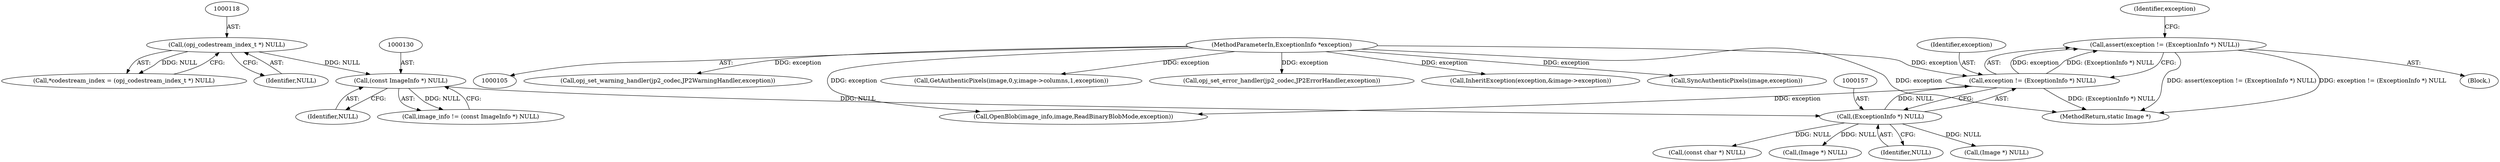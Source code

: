 digraph "0_ImageMagick_acee073df34aa4d491bf5cb74d3a15fc80f0a3aa@API" {
"1000153" [label="(Call,assert(exception != (ExceptionInfo *) NULL))"];
"1000154" [label="(Call,exception != (ExceptionInfo *) NULL)"];
"1000107" [label="(MethodParameterIn,ExceptionInfo *exception)"];
"1000156" [label="(Call,(ExceptionInfo *) NULL)"];
"1000129" [label="(Call,(const ImageInfo *) NULL)"];
"1000117" [label="(Call,(opj_codestream_index_t *) NULL)"];
"1000258" [label="(Call,(const char *) NULL)"];
"1000156" [label="(Call,(ExceptionInfo *) NULL)"];
"1000239" [label="(Call,opj_set_warning_handler(jp2_codec,JP2WarningHandler,exception))"];
"1000186" [label="(Call,(Image *) NULL)"];
"1000155" [label="(Identifier,exception)"];
"1000115" [label="(Call,*codestream_index = (opj_codestream_index_t *) NULL)"];
"1000119" [label="(Identifier,NULL)"];
"1000162" [label="(Identifier,exception)"];
"1000129" [label="(Call,(const ImageInfo *) NULL)"];
"1000171" [label="(Call,OpenBlob(image_info,image,ReadBinaryBlobMode,exception))"];
"1000108" [label="(Block,)"];
"1000127" [label="(Call,image_info != (const ImageInfo *) NULL)"];
"1000117" [label="(Call,(opj_codestream_index_t *) NULL)"];
"1001006" [label="(MethodReturn,static Image *)"];
"1000107" [label="(MethodParameterIn,ExceptionInfo *exception)"];
"1000158" [label="(Identifier,NULL)"];
"1000763" [label="(Call,GetAuthenticPixels(image,0,y,image->columns,1,exception))"];
"1000153" [label="(Call,assert(exception != (ExceptionInfo *) NULL))"];
"1000243" [label="(Call,opj_set_error_handler(jp2_codec,JP2ErrorHandler,exception))"];
"1000154" [label="(Call,exception != (ExceptionInfo *) NULL)"];
"1000202" [label="(Call,(Image *) NULL)"];
"1000643" [label="(Call,InheritException(exception,&image->exception))"];
"1000131" [label="(Identifier,NULL)"];
"1000971" [label="(Call,SyncAuthenticPixels(image,exception))"];
"1000153" -> "1000108"  [label="AST: "];
"1000153" -> "1000154"  [label="CFG: "];
"1000154" -> "1000153"  [label="AST: "];
"1000162" -> "1000153"  [label="CFG: "];
"1000153" -> "1001006"  [label="DDG: assert(exception != (ExceptionInfo *) NULL)"];
"1000153" -> "1001006"  [label="DDG: exception != (ExceptionInfo *) NULL"];
"1000154" -> "1000153"  [label="DDG: exception"];
"1000154" -> "1000153"  [label="DDG: (ExceptionInfo *) NULL"];
"1000154" -> "1000156"  [label="CFG: "];
"1000155" -> "1000154"  [label="AST: "];
"1000156" -> "1000154"  [label="AST: "];
"1000154" -> "1001006"  [label="DDG: (ExceptionInfo *) NULL"];
"1000107" -> "1000154"  [label="DDG: exception"];
"1000156" -> "1000154"  [label="DDG: NULL"];
"1000154" -> "1000171"  [label="DDG: exception"];
"1000107" -> "1000105"  [label="AST: "];
"1000107" -> "1001006"  [label="DDG: exception"];
"1000107" -> "1000171"  [label="DDG: exception"];
"1000107" -> "1000239"  [label="DDG: exception"];
"1000107" -> "1000243"  [label="DDG: exception"];
"1000107" -> "1000643"  [label="DDG: exception"];
"1000107" -> "1000763"  [label="DDG: exception"];
"1000107" -> "1000971"  [label="DDG: exception"];
"1000156" -> "1000158"  [label="CFG: "];
"1000157" -> "1000156"  [label="AST: "];
"1000158" -> "1000156"  [label="AST: "];
"1000129" -> "1000156"  [label="DDG: NULL"];
"1000156" -> "1000186"  [label="DDG: NULL"];
"1000156" -> "1000202"  [label="DDG: NULL"];
"1000156" -> "1000258"  [label="DDG: NULL"];
"1000129" -> "1000127"  [label="AST: "];
"1000129" -> "1000131"  [label="CFG: "];
"1000130" -> "1000129"  [label="AST: "];
"1000131" -> "1000129"  [label="AST: "];
"1000127" -> "1000129"  [label="CFG: "];
"1000129" -> "1000127"  [label="DDG: NULL"];
"1000117" -> "1000129"  [label="DDG: NULL"];
"1000117" -> "1000115"  [label="AST: "];
"1000117" -> "1000119"  [label="CFG: "];
"1000118" -> "1000117"  [label="AST: "];
"1000119" -> "1000117"  [label="AST: "];
"1000115" -> "1000117"  [label="CFG: "];
"1000117" -> "1000115"  [label="DDG: NULL"];
}
